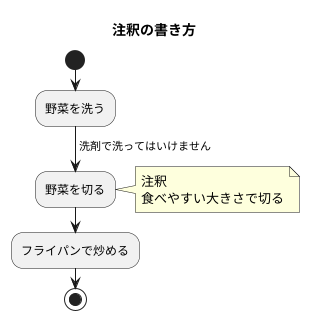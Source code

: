 @startuml 注釈
title 注釈の書き方
start
:野菜を洗う;
-> 洗剤で洗ってはいけません;
:野菜を切る;
note right
注釈
食べやすい大きさで切る
end note
:フライパンで炒める;
stop
@enduml
